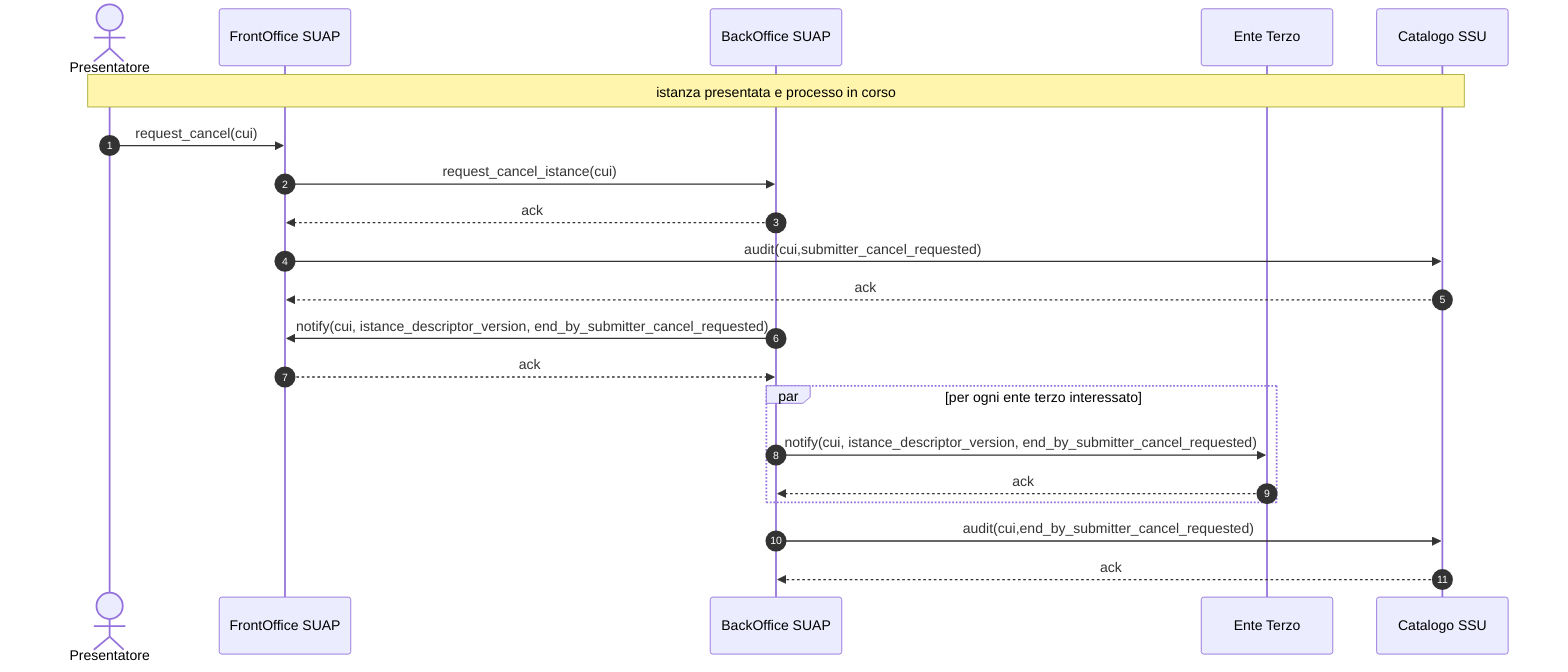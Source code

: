 sequenceDiagram
    autonumber
    
    actor P as Presentatore    
    participant F as FrontOffice SUAP  
    participant B as BackOffice SUAP  
    participant E as Ente Terzo  
    participant C as Catalogo SSU  

   
   
    Note over P,C: istanza presentata e processo in corso
          
    P ->> F: request_cancel(cui)
    F ->> B: request_cancel_istance(cui)
    B -->> F: ack

    F ->> C: audit(cui,submitter_cancel_requested)
    C -->> F: ack

    B ->> F: notify(cui, istance_descriptor_version, end_by_submitter_cancel_requested)
    F -->> B: ack

    par per ogni ente terzo interessato
        B ->> E: notify(cui, istance_descriptor_version, end_by_submitter_cancel_requested)
        E -->> B: ack
    end 

    B ->> C: audit(cui,end_by_submitter_cancel_requested)
    C -->> B: ack